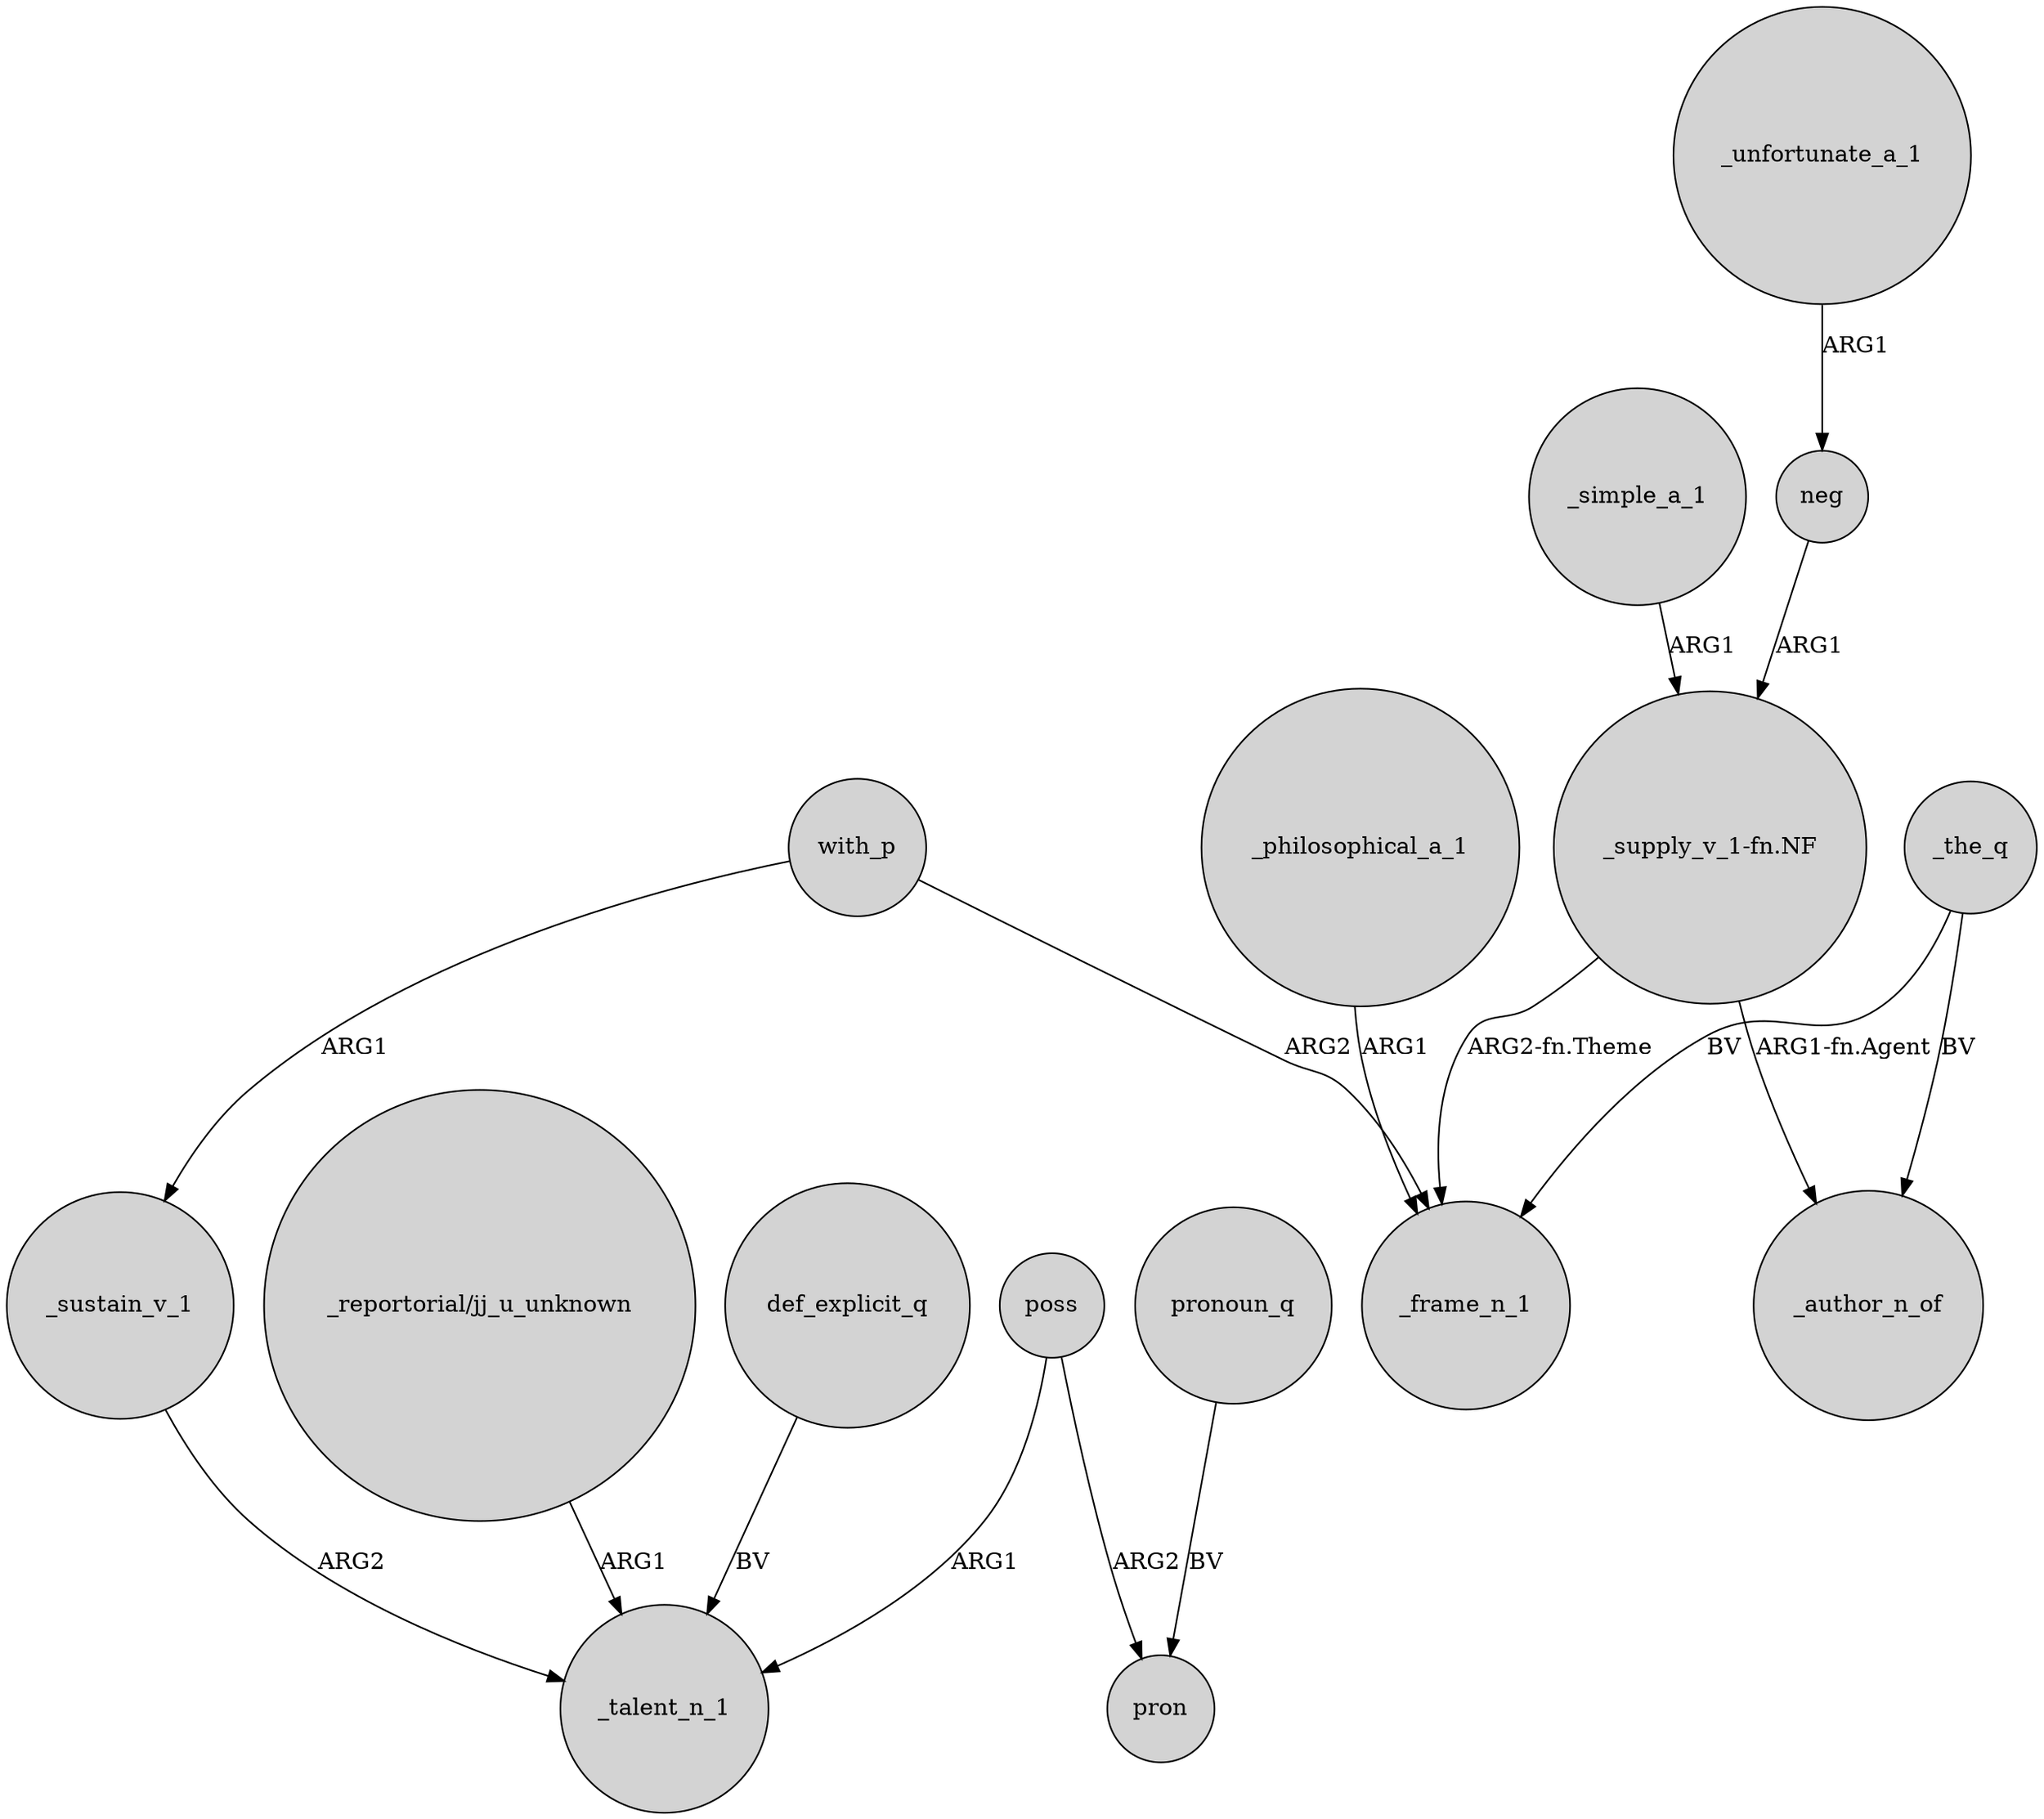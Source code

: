 digraph {
	node [shape=circle style=filled]
	_sustain_v_1 -> _talent_n_1 [label=ARG2]
	with_p -> _frame_n_1 [label=ARG2]
	"_reportorial/jj_u_unknown" -> _talent_n_1 [label=ARG1]
	def_explicit_q -> _talent_n_1 [label=BV]
	_simple_a_1 -> "_supply_v_1-fn.NF" [label=ARG1]
	poss -> pron [label=ARG2]
	_the_q -> _frame_n_1 [label=BV]
	_philosophical_a_1 -> _frame_n_1 [label=ARG1]
	_unfortunate_a_1 -> neg [label=ARG1]
	with_p -> _sustain_v_1 [label=ARG1]
	_the_q -> _author_n_of [label=BV]
	neg -> "_supply_v_1-fn.NF" [label=ARG1]
	"_supply_v_1-fn.NF" -> _frame_n_1 [label="ARG2-fn.Theme"]
	poss -> _talent_n_1 [label=ARG1]
	"_supply_v_1-fn.NF" -> _author_n_of [label="ARG1-fn.Agent"]
	pronoun_q -> pron [label=BV]
}
